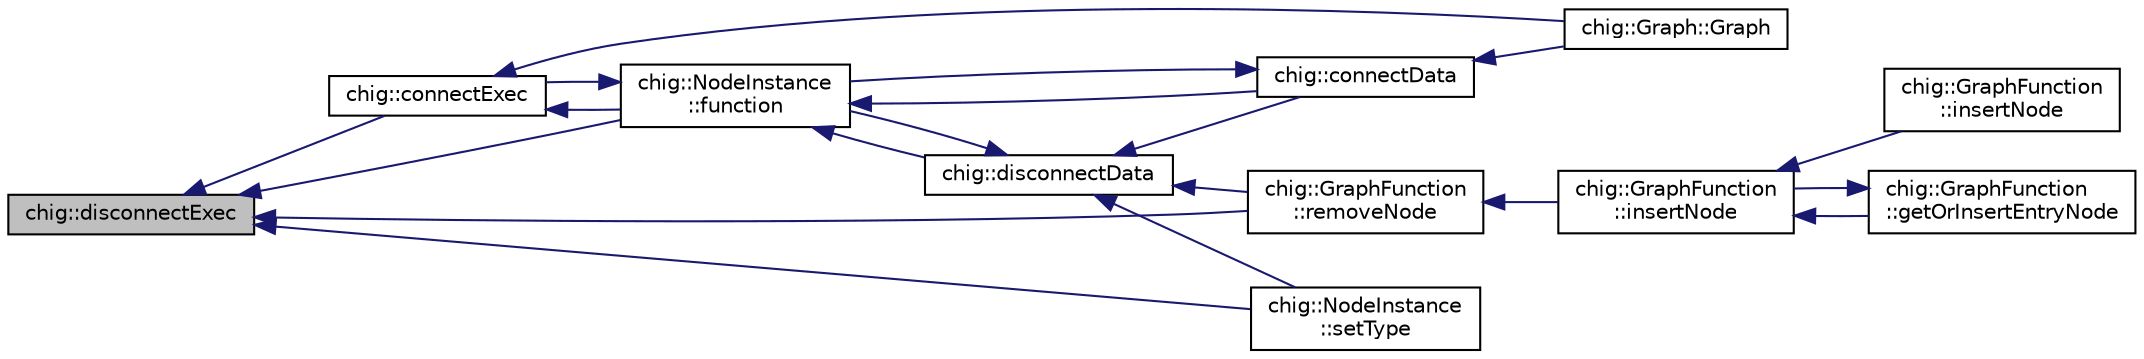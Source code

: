 digraph "chig::disconnectExec"
{
 // INTERACTIVE_SVG=YES
  edge [fontname="Helvetica",fontsize="10",labelfontname="Helvetica",labelfontsize="10"];
  node [fontname="Helvetica",fontsize="10",shape=record];
  rankdir="LR";
  Node151 [label="chig::disconnectExec",height=0.2,width=0.4,color="black", fillcolor="grey75", style="filled", fontcolor="black"];
  Node151 -> Node152 [dir="back",color="midnightblue",fontsize="10",style="solid",fontname="Helvetica"];
  Node152 [label="chig::connectExec",height=0.2,width=0.4,color="black", fillcolor="white", style="filled",URL="$namespacechig.html#a8a2e0029b591b2c20b39d570753f123f"];
  Node152 -> Node153 [dir="back",color="midnightblue",fontsize="10",style="solid",fontname="Helvetica"];
  Node153 [label="chig::NodeInstance\l::function",height=0.2,width=0.4,color="black", fillcolor="white", style="filled",URL="$structchig_1_1NodeInstance.html#ac06ee5988ee5f130088fee83a550f4d2",tooltip="Get the containing GraphFunction. "];
  Node153 -> Node154 [dir="back",color="midnightblue",fontsize="10",style="solid",fontname="Helvetica"];
  Node154 [label="chig::connectData",height=0.2,width=0.4,color="black", fillcolor="white", style="filled",URL="$namespacechig.html#ad3c2fc880f6843f9a8a0f5ee0d62249d"];
  Node154 -> Node153 [dir="back",color="midnightblue",fontsize="10",style="solid",fontname="Helvetica"];
  Node154 -> Node155 [dir="back",color="midnightblue",fontsize="10",style="solid",fontname="Helvetica"];
  Node155 [label="chig::Graph::Graph",height=0.2,width=0.4,color="black", fillcolor="white", style="filled",URL="$structchig_1_1Graph.html#a1b1c12b94544f6bb8eb7b807ef2c0f7e"];
  Node153 -> Node152 [dir="back",color="midnightblue",fontsize="10",style="solid",fontname="Helvetica"];
  Node153 -> Node156 [dir="back",color="midnightblue",fontsize="10",style="solid",fontname="Helvetica"];
  Node156 [label="chig::disconnectData",height=0.2,width=0.4,color="black", fillcolor="white", style="filled",URL="$namespacechig.html#a26aa6586df79345493de9fc130291c18"];
  Node156 -> Node154 [dir="back",color="midnightblue",fontsize="10",style="solid",fontname="Helvetica"];
  Node156 -> Node153 [dir="back",color="midnightblue",fontsize="10",style="solid",fontname="Helvetica"];
  Node156 -> Node157 [dir="back",color="midnightblue",fontsize="10",style="solid",fontname="Helvetica"];
  Node157 [label="chig::GraphFunction\l::removeNode",height=0.2,width=0.4,color="black", fillcolor="white", style="filled",URL="$structchig_1_1GraphFunction.html#a398599d8fe1982a3c76462b1b2375a6e"];
  Node157 -> Node158 [dir="back",color="midnightblue",fontsize="10",style="solid",fontname="Helvetica"];
  Node158 [label="chig::GraphFunction\l::insertNode",height=0.2,width=0.4,color="black", fillcolor="white", style="filled",URL="$structchig_1_1GraphFunction.html#a70b74dd7330f7afb2b3ab38feebd57c5"];
  Node158 -> Node159 [dir="back",color="midnightblue",fontsize="10",style="solid",fontname="Helvetica"];
  Node159 [label="chig::GraphFunction\l::insertNode",height=0.2,width=0.4,color="black", fillcolor="white", style="filled",URL="$structchig_1_1GraphFunction.html#a449ab966907b5e32dd00d5f6bb1b3ede"];
  Node158 -> Node160 [dir="back",color="midnightblue",fontsize="10",style="solid",fontname="Helvetica"];
  Node160 [label="chig::GraphFunction\l::getOrInsertEntryNode",height=0.2,width=0.4,color="black", fillcolor="white", style="filled",URL="$structchig_1_1GraphFunction.html#a1fd77fbd5bb46690fdc79cd9c6d35917"];
  Node160 -> Node158 [dir="back",color="midnightblue",fontsize="10",style="solid",fontname="Helvetica"];
  Node156 -> Node161 [dir="back",color="midnightblue",fontsize="10",style="solid",fontname="Helvetica"];
  Node161 [label="chig::NodeInstance\l::setType",height=0.2,width=0.4,color="black", fillcolor="white", style="filled",URL="$structchig_1_1NodeInstance.html#ab7b23fb84fff7176f7a6e62ce3762153"];
  Node152 -> Node155 [dir="back",color="midnightblue",fontsize="10",style="solid",fontname="Helvetica"];
  Node151 -> Node153 [dir="back",color="midnightblue",fontsize="10",style="solid",fontname="Helvetica"];
  Node151 -> Node157 [dir="back",color="midnightblue",fontsize="10",style="solid",fontname="Helvetica"];
  Node151 -> Node161 [dir="back",color="midnightblue",fontsize="10",style="solid",fontname="Helvetica"];
}
